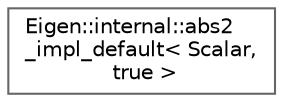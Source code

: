 digraph "类继承关系图"
{
 // LATEX_PDF_SIZE
  bgcolor="transparent";
  edge [fontname=Helvetica,fontsize=10,labelfontname=Helvetica,labelfontsize=10];
  node [fontname=Helvetica,fontsize=10,shape=box,height=0.2,width=0.4];
  rankdir="LR";
  Node0 [id="Node000000",label="Eigen::internal::abs2\l_impl_default\< Scalar,\l true \>",height=0.2,width=0.4,color="grey40", fillcolor="white", style="filled",URL="$struct_eigen_1_1internal_1_1abs2__impl__default_3_01_scalar_00_01true_01_4.html",tooltip=" "];
}
